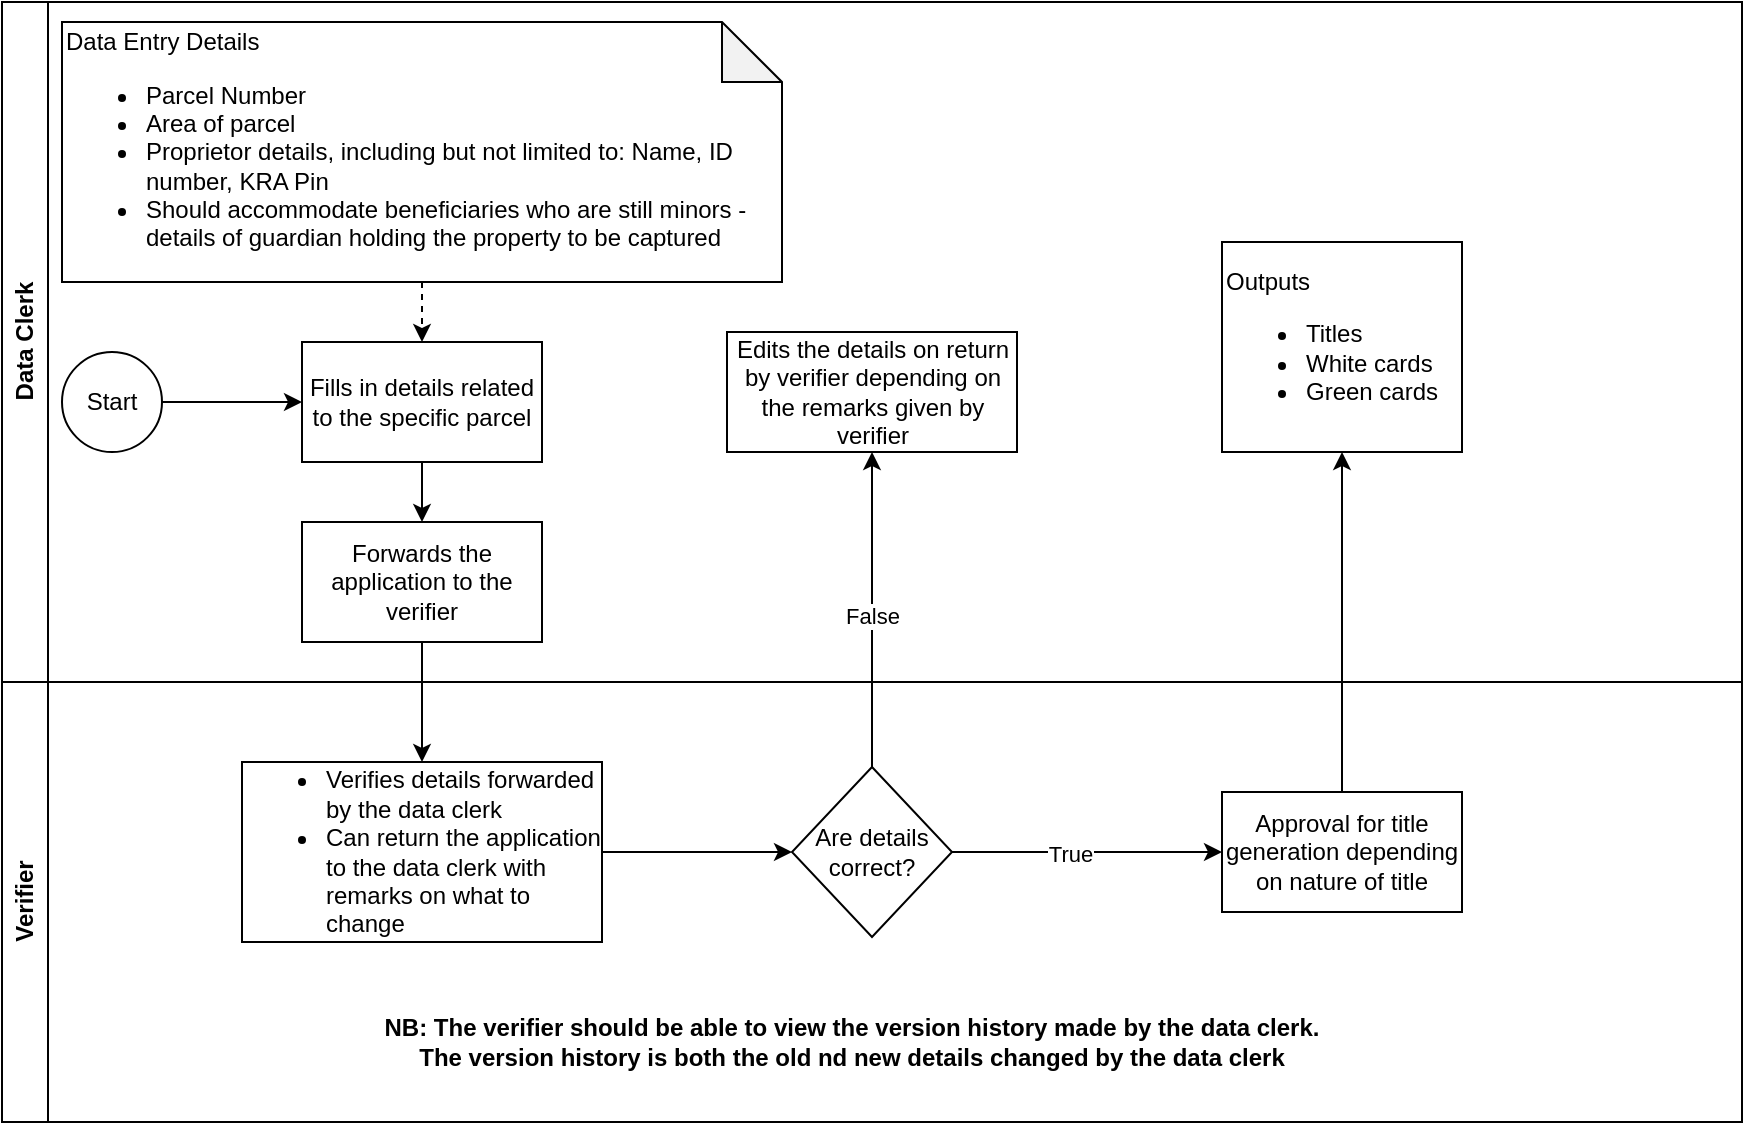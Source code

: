 <mxfile version="24.8.4">
  <diagram name="NTC" id="TEjj1Q9GnNZ2c5CVBwLa">
    <mxGraphModel dx="934" dy="540" grid="1" gridSize="10" guides="1" tooltips="1" connect="1" arrows="1" fold="1" page="1" pageScale="1" pageWidth="850" pageHeight="1100" math="0" shadow="0">
      <root>
        <mxCell id="0" />
        <mxCell id="1" parent="0" />
        <mxCell id="hu5aeU2b1oP_sySGYgaS-1" value="Data Clerk" style="swimlane;horizontal=0;whiteSpace=wrap;html=1;" vertex="1" parent="1">
          <mxGeometry x="10" y="40" width="870" height="340" as="geometry" />
        </mxCell>
        <mxCell id="hu5aeU2b1oP_sySGYgaS-5" value="" style="edgeStyle=orthogonalEdgeStyle;rounded=0;orthogonalLoop=1;jettySize=auto;html=1;" edge="1" parent="hu5aeU2b1oP_sySGYgaS-1" source="hu5aeU2b1oP_sySGYgaS-3" target="hu5aeU2b1oP_sySGYgaS-4">
          <mxGeometry relative="1" as="geometry" />
        </mxCell>
        <mxCell id="hu5aeU2b1oP_sySGYgaS-3" value="Start" style="ellipse;whiteSpace=wrap;html=1;aspect=fixed;" vertex="1" parent="hu5aeU2b1oP_sySGYgaS-1">
          <mxGeometry x="30" y="175" width="50" height="50" as="geometry" />
        </mxCell>
        <mxCell id="hu5aeU2b1oP_sySGYgaS-13" value="" style="edgeStyle=orthogonalEdgeStyle;rounded=0;orthogonalLoop=1;jettySize=auto;html=1;" edge="1" parent="hu5aeU2b1oP_sySGYgaS-1" source="hu5aeU2b1oP_sySGYgaS-4" target="hu5aeU2b1oP_sySGYgaS-12">
          <mxGeometry relative="1" as="geometry" />
        </mxCell>
        <mxCell id="hu5aeU2b1oP_sySGYgaS-4" value="Fills in details related to the specific parcel" style="whiteSpace=wrap;html=1;" vertex="1" parent="hu5aeU2b1oP_sySGYgaS-1">
          <mxGeometry x="150" y="170" width="120" height="60" as="geometry" />
        </mxCell>
        <mxCell id="hu5aeU2b1oP_sySGYgaS-6" value="&lt;div&gt;Data Entry Details&lt;/div&gt;&lt;div&gt;&lt;ul&gt;&lt;li&gt;Parcel Number&lt;/li&gt;&lt;li&gt;Area of parcel&lt;br&gt;&lt;/li&gt;&lt;li&gt;Proprietor details, including but not limited to: Name, ID number, KRA Pin&amp;nbsp;&lt;/li&gt;&lt;li&gt;Should accommodate beneficiaries who are still minors - details of guardian holding the property to be captured&lt;/li&gt;&lt;/ul&gt;&lt;/div&gt;" style="shape=note;whiteSpace=wrap;html=1;backgroundOutline=1;darkOpacity=0.05;align=left;" vertex="1" parent="hu5aeU2b1oP_sySGYgaS-1">
          <mxGeometry x="30" y="10" width="360" height="130" as="geometry" />
        </mxCell>
        <mxCell id="hu5aeU2b1oP_sySGYgaS-11" value="" style="html=1;labelBackgroundColor=#ffffff;startArrow=none;startFill=0;startSize=6;endArrow=classic;endFill=1;endSize=6;jettySize=auto;orthogonalLoop=1;strokeWidth=1;dashed=1;fontSize=14;rounded=0;entryX=0.5;entryY=0;entryDx=0;entryDy=0;exitX=0.5;exitY=1;exitDx=0;exitDy=0;exitPerimeter=0;" edge="1" parent="hu5aeU2b1oP_sySGYgaS-1" source="hu5aeU2b1oP_sySGYgaS-6" target="hu5aeU2b1oP_sySGYgaS-4">
          <mxGeometry width="60" height="60" relative="1" as="geometry">
            <mxPoint x="330" y="140" as="sourcePoint" />
            <mxPoint x="380" y="89.41" as="targetPoint" />
            <Array as="points" />
          </mxGeometry>
        </mxCell>
        <mxCell id="hu5aeU2b1oP_sySGYgaS-12" value="Forwards the application to the verifier" style="whiteSpace=wrap;html=1;" vertex="1" parent="hu5aeU2b1oP_sySGYgaS-1">
          <mxGeometry x="150" y="260" width="120" height="60" as="geometry" />
        </mxCell>
        <mxCell id="hu5aeU2b1oP_sySGYgaS-21" value="Edits the details on return by verifier depending on the remarks given by verifier" style="whiteSpace=wrap;html=1;" vertex="1" parent="hu5aeU2b1oP_sySGYgaS-1">
          <mxGeometry x="362.5" y="165" width="145" height="60" as="geometry" />
        </mxCell>
        <mxCell id="hu5aeU2b1oP_sySGYgaS-24" value="Outputs&lt;div&gt;&lt;ul&gt;&lt;li&gt;Titles&lt;/li&gt;&lt;li&gt;White cards&lt;/li&gt;&lt;li style=&quot;&quot;&gt;Green cards&lt;/li&gt;&lt;/ul&gt;&lt;/div&gt;" style="whiteSpace=wrap;html=1;align=left;" vertex="1" parent="hu5aeU2b1oP_sySGYgaS-1">
          <mxGeometry x="610" y="120" width="120" height="105" as="geometry" />
        </mxCell>
        <mxCell id="hu5aeU2b1oP_sySGYgaS-2" value="Verifier" style="swimlane;horizontal=0;whiteSpace=wrap;html=1;" vertex="1" parent="1">
          <mxGeometry x="10" y="380" width="870" height="220" as="geometry" />
        </mxCell>
        <mxCell id="hu5aeU2b1oP_sySGYgaS-17" value="" style="edgeStyle=orthogonalEdgeStyle;rounded=0;orthogonalLoop=1;jettySize=auto;html=1;" edge="1" parent="hu5aeU2b1oP_sySGYgaS-2" source="hu5aeU2b1oP_sySGYgaS-14" target="hu5aeU2b1oP_sySGYgaS-16">
          <mxGeometry relative="1" as="geometry" />
        </mxCell>
        <mxCell id="hu5aeU2b1oP_sySGYgaS-14" value="&lt;ul&gt;&lt;li&gt;Verifies details forwarded by the data clerk&lt;/li&gt;&lt;li&gt;Can return the application to the data clerk with remarks on what to change&amp;nbsp;&lt;/li&gt;&lt;/ul&gt;" style="whiteSpace=wrap;html=1;align=left;" vertex="1" parent="hu5aeU2b1oP_sySGYgaS-2">
          <mxGeometry x="120" y="40" width="180" height="90" as="geometry" />
        </mxCell>
        <mxCell id="hu5aeU2b1oP_sySGYgaS-19" value="" style="edgeStyle=orthogonalEdgeStyle;rounded=0;orthogonalLoop=1;jettySize=auto;html=1;" edge="1" parent="hu5aeU2b1oP_sySGYgaS-2" source="hu5aeU2b1oP_sySGYgaS-16" target="hu5aeU2b1oP_sySGYgaS-18">
          <mxGeometry relative="1" as="geometry" />
        </mxCell>
        <mxCell id="hu5aeU2b1oP_sySGYgaS-20" value="True" style="edgeLabel;html=1;align=center;verticalAlign=middle;resizable=0;points=[];" vertex="1" connectable="0" parent="hu5aeU2b1oP_sySGYgaS-19">
          <mxGeometry x="-0.133" y="-1" relative="1" as="geometry">
            <mxPoint as="offset" />
          </mxGeometry>
        </mxCell>
        <mxCell id="hu5aeU2b1oP_sySGYgaS-16" value="Are details correct?" style="rhombus;whiteSpace=wrap;html=1;" vertex="1" parent="hu5aeU2b1oP_sySGYgaS-2">
          <mxGeometry x="395" y="42.5" width="80" height="85" as="geometry" />
        </mxCell>
        <mxCell id="hu5aeU2b1oP_sySGYgaS-18" value="Approval for title generation depending on nature of title" style="whiteSpace=wrap;html=1;" vertex="1" parent="hu5aeU2b1oP_sySGYgaS-2">
          <mxGeometry x="610" y="55" width="120" height="60" as="geometry" />
        </mxCell>
        <mxCell id="hu5aeU2b1oP_sySGYgaS-32" value="&lt;span style=&quot;text-wrap-mode: nowrap;&quot;&gt;NB: The verifier should be able to view the version history made by the data clerk.&lt;/span&gt;&lt;div&gt;&lt;span style=&quot;text-wrap-mode: nowrap;&quot;&gt;The version history is both the old nd new details changed by the data clerk&lt;/span&gt;&lt;/div&gt;" style="text;html=1;align=center;verticalAlign=middle;whiteSpace=wrap;rounded=0;fontStyle=1" vertex="1" parent="hu5aeU2b1oP_sySGYgaS-2">
          <mxGeometry x="190" y="160" width="470" height="40" as="geometry" />
        </mxCell>
        <mxCell id="hu5aeU2b1oP_sySGYgaS-15" value="" style="edgeStyle=orthogonalEdgeStyle;rounded=0;orthogonalLoop=1;jettySize=auto;html=1;" edge="1" parent="1" source="hu5aeU2b1oP_sySGYgaS-12" target="hu5aeU2b1oP_sySGYgaS-14">
          <mxGeometry relative="1" as="geometry" />
        </mxCell>
        <mxCell id="hu5aeU2b1oP_sySGYgaS-22" value="" style="edgeStyle=orthogonalEdgeStyle;rounded=0;orthogonalLoop=1;jettySize=auto;html=1;" edge="1" parent="1" source="hu5aeU2b1oP_sySGYgaS-16" target="hu5aeU2b1oP_sySGYgaS-21">
          <mxGeometry relative="1" as="geometry" />
        </mxCell>
        <mxCell id="hu5aeU2b1oP_sySGYgaS-23" value="False" style="edgeLabel;html=1;align=center;verticalAlign=middle;resizable=0;points=[];" vertex="1" connectable="0" parent="hu5aeU2b1oP_sySGYgaS-22">
          <mxGeometry x="-0.052" relative="1" as="geometry">
            <mxPoint y="-1" as="offset" />
          </mxGeometry>
        </mxCell>
        <mxCell id="hu5aeU2b1oP_sySGYgaS-25" value="" style="edgeStyle=orthogonalEdgeStyle;rounded=0;orthogonalLoop=1;jettySize=auto;html=1;" edge="1" parent="1" source="hu5aeU2b1oP_sySGYgaS-18" target="hu5aeU2b1oP_sySGYgaS-24">
          <mxGeometry relative="1" as="geometry" />
        </mxCell>
      </root>
    </mxGraphModel>
  </diagram>
</mxfile>
